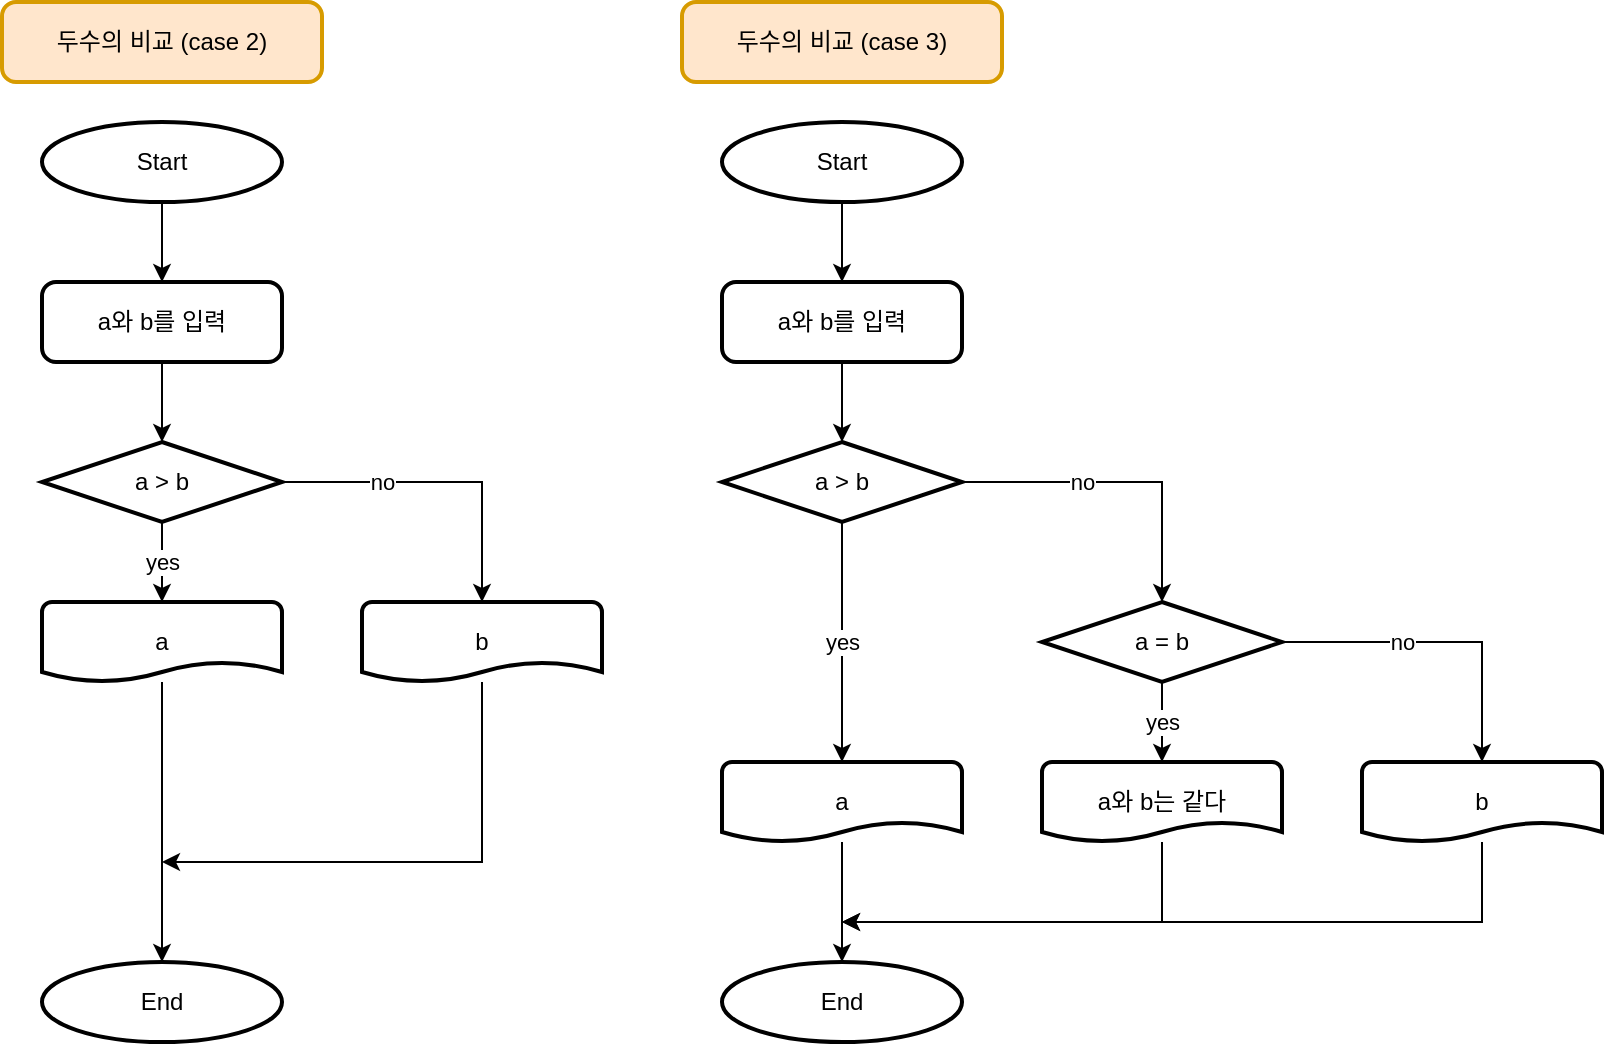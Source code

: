 <mxfile version="16.4.0" type="device"><diagram id="tWtX_jCeoCiz6EEbBjKJ" name="페이지-1"><mxGraphModel dx="1038" dy="649" grid="1" gridSize="10" guides="1" tooltips="1" connect="1" arrows="1" fold="1" page="1" pageScale="1" pageWidth="827" pageHeight="1169" math="0" shadow="0"><root><mxCell id="0"/><mxCell id="1" parent="0"/><mxCell id="u6j_UzDKpKS5rUQfBuNI-1" style="edgeStyle=orthogonalEdgeStyle;rounded=0;orthogonalLoop=1;jettySize=auto;html=1;entryX=0.5;entryY=0;entryDx=0;entryDy=0;" edge="1" parent="1" source="u6j_UzDKpKS5rUQfBuNI-2" target="u6j_UzDKpKS5rUQfBuNI-4"><mxGeometry relative="1" as="geometry"/></mxCell><mxCell id="u6j_UzDKpKS5rUQfBuNI-2" value="Start" style="strokeWidth=2;html=1;shape=mxgraph.flowchart.start_2;whiteSpace=wrap;" vertex="1" parent="1"><mxGeometry x="380" y="80" width="120" height="40" as="geometry"/></mxCell><mxCell id="u6j_UzDKpKS5rUQfBuNI-3" style="edgeStyle=orthogonalEdgeStyle;rounded=0;orthogonalLoop=1;jettySize=auto;html=1;entryX=0.5;entryY=0;entryDx=0;entryDy=0;entryPerimeter=0;" edge="1" parent="1" source="u6j_UzDKpKS5rUQfBuNI-4" target="u6j_UzDKpKS5rUQfBuNI-7"><mxGeometry relative="1" as="geometry"/></mxCell><mxCell id="u6j_UzDKpKS5rUQfBuNI-4" value="a와 b를 입력" style="rounded=1;whiteSpace=wrap;html=1;absoluteArcSize=1;arcSize=14;strokeWidth=2;" vertex="1" parent="1"><mxGeometry x="380" y="160" width="120" height="40" as="geometry"/></mxCell><mxCell id="u6j_UzDKpKS5rUQfBuNI-5" value="yes" style="edgeStyle=orthogonalEdgeStyle;rounded=0;orthogonalLoop=1;jettySize=auto;html=1;entryX=0.5;entryY=0;entryDx=0;entryDy=0;entryPerimeter=0;" edge="1" parent="1" source="u6j_UzDKpKS5rUQfBuNI-7" target="u6j_UzDKpKS5rUQfBuNI-9"><mxGeometry relative="1" as="geometry"/></mxCell><mxCell id="u6j_UzDKpKS5rUQfBuNI-6" value="no" style="edgeStyle=orthogonalEdgeStyle;rounded=0;orthogonalLoop=1;jettySize=auto;html=1;entryX=0.5;entryY=0;entryDx=0;entryDy=0;entryPerimeter=0;" edge="1" parent="1" source="u6j_UzDKpKS5rUQfBuNI-7" target="u6j_UzDKpKS5rUQfBuNI-12"><mxGeometry x="-0.25" relative="1" as="geometry"><mxPoint as="offset"/></mxGeometry></mxCell><mxCell id="u6j_UzDKpKS5rUQfBuNI-7" value="a &amp;gt; b" style="strokeWidth=2;html=1;shape=mxgraph.flowchart.decision;whiteSpace=wrap;" vertex="1" parent="1"><mxGeometry x="380" y="240" width="120" height="40" as="geometry"/></mxCell><mxCell id="u6j_UzDKpKS5rUQfBuNI-8" style="edgeStyle=orthogonalEdgeStyle;rounded=0;orthogonalLoop=1;jettySize=auto;html=1;entryX=0.5;entryY=0;entryDx=0;entryDy=0;entryPerimeter=0;" edge="1" parent="1" source="u6j_UzDKpKS5rUQfBuNI-9" target="u6j_UzDKpKS5rUQfBuNI-17"><mxGeometry relative="1" as="geometry"/></mxCell><mxCell id="u6j_UzDKpKS5rUQfBuNI-9" value="a" style="strokeWidth=2;html=1;shape=mxgraph.flowchart.document2;whiteSpace=wrap;size=0.25;" vertex="1" parent="1"><mxGeometry x="380" y="400" width="120" height="40" as="geometry"/></mxCell><mxCell id="u6j_UzDKpKS5rUQfBuNI-10" value="yes" style="edgeStyle=orthogonalEdgeStyle;rounded=0;orthogonalLoop=1;jettySize=auto;html=1;entryX=0.5;entryY=0;entryDx=0;entryDy=0;entryPerimeter=0;" edge="1" parent="1" source="u6j_UzDKpKS5rUQfBuNI-12" target="u6j_UzDKpKS5rUQfBuNI-14"><mxGeometry relative="1" as="geometry"/></mxCell><mxCell id="u6j_UzDKpKS5rUQfBuNI-11" value="no" style="edgeStyle=orthogonalEdgeStyle;rounded=0;orthogonalLoop=1;jettySize=auto;html=1;entryX=0.5;entryY=0;entryDx=0;entryDy=0;entryPerimeter=0;" edge="1" parent="1" source="u6j_UzDKpKS5rUQfBuNI-12" target="u6j_UzDKpKS5rUQfBuNI-16"><mxGeometry x="-0.25" relative="1" as="geometry"><mxPoint as="offset"/></mxGeometry></mxCell><mxCell id="u6j_UzDKpKS5rUQfBuNI-12" value="a = b" style="strokeWidth=2;html=1;shape=mxgraph.flowchart.decision;whiteSpace=wrap;" vertex="1" parent="1"><mxGeometry x="540" y="320" width="120" height="40" as="geometry"/></mxCell><mxCell id="u6j_UzDKpKS5rUQfBuNI-13" style="edgeStyle=orthogonalEdgeStyle;rounded=0;orthogonalLoop=1;jettySize=auto;html=1;" edge="1" parent="1" source="u6j_UzDKpKS5rUQfBuNI-14"><mxGeometry relative="1" as="geometry"><mxPoint x="440" y="480" as="targetPoint"/><Array as="points"><mxPoint x="600" y="480"/></Array></mxGeometry></mxCell><mxCell id="u6j_UzDKpKS5rUQfBuNI-14" value="a와 b는 같다" style="strokeWidth=2;html=1;shape=mxgraph.flowchart.document2;whiteSpace=wrap;size=0.25;" vertex="1" parent="1"><mxGeometry x="540" y="400" width="120" height="40" as="geometry"/></mxCell><mxCell id="u6j_UzDKpKS5rUQfBuNI-15" style="edgeStyle=orthogonalEdgeStyle;rounded=0;orthogonalLoop=1;jettySize=auto;html=1;" edge="1" parent="1" source="u6j_UzDKpKS5rUQfBuNI-16"><mxGeometry relative="1" as="geometry"><mxPoint x="440" y="480" as="targetPoint"/><Array as="points"><mxPoint x="760" y="480"/></Array></mxGeometry></mxCell><mxCell id="u6j_UzDKpKS5rUQfBuNI-16" value="b" style="strokeWidth=2;html=1;shape=mxgraph.flowchart.document2;whiteSpace=wrap;size=0.25;" vertex="1" parent="1"><mxGeometry x="700" y="400" width="120" height="40" as="geometry"/></mxCell><mxCell id="u6j_UzDKpKS5rUQfBuNI-17" value="End" style="strokeWidth=2;html=1;shape=mxgraph.flowchart.start_2;whiteSpace=wrap;" vertex="1" parent="1"><mxGeometry x="380" y="500" width="120" height="40" as="geometry"/></mxCell><mxCell id="u6j_UzDKpKS5rUQfBuNI-18" value="두수의 비교 (case 3)" style="rounded=1;whiteSpace=wrap;html=1;absoluteArcSize=1;arcSize=14;strokeWidth=2;fillColor=#ffe6cc;strokeColor=#d79b00;" vertex="1" parent="1"><mxGeometry x="360" y="20" width="160" height="40" as="geometry"/></mxCell><mxCell id="u6j_UzDKpKS5rUQfBuNI-28" style="edgeStyle=orthogonalEdgeStyle;rounded=0;orthogonalLoop=1;jettySize=auto;html=1;entryX=0.5;entryY=0;entryDx=0;entryDy=0;" edge="1" parent="1" source="u6j_UzDKpKS5rUQfBuNI-29" target="u6j_UzDKpKS5rUQfBuNI-31"><mxGeometry relative="1" as="geometry"/></mxCell><mxCell id="u6j_UzDKpKS5rUQfBuNI-29" value="Start" style="strokeWidth=2;html=1;shape=mxgraph.flowchart.start_2;whiteSpace=wrap;" vertex="1" parent="1"><mxGeometry x="40" y="80" width="120" height="40" as="geometry"/></mxCell><mxCell id="u6j_UzDKpKS5rUQfBuNI-30" style="edgeStyle=orthogonalEdgeStyle;rounded=0;orthogonalLoop=1;jettySize=auto;html=1;entryX=0.5;entryY=0;entryDx=0;entryDy=0;entryPerimeter=0;" edge="1" parent="1" source="u6j_UzDKpKS5rUQfBuNI-31" target="u6j_UzDKpKS5rUQfBuNI-33"><mxGeometry relative="1" as="geometry"/></mxCell><mxCell id="u6j_UzDKpKS5rUQfBuNI-31" value="a와 b를 입력" style="rounded=1;whiteSpace=wrap;html=1;absoluteArcSize=1;arcSize=14;strokeWidth=2;" vertex="1" parent="1"><mxGeometry x="40" y="160" width="120" height="40" as="geometry"/></mxCell><mxCell id="u6j_UzDKpKS5rUQfBuNI-32" value="yes" style="edgeStyle=orthogonalEdgeStyle;rounded=0;orthogonalLoop=1;jettySize=auto;html=1;entryX=0.5;entryY=0;entryDx=0;entryDy=0;entryPerimeter=0;" edge="1" parent="1" source="u6j_UzDKpKS5rUQfBuNI-33" target="u6j_UzDKpKS5rUQfBuNI-35"><mxGeometry relative="1" as="geometry"/></mxCell><mxCell id="u6j_UzDKpKS5rUQfBuNI-38" value="no" style="edgeStyle=orthogonalEdgeStyle;rounded=0;orthogonalLoop=1;jettySize=auto;html=1;entryX=0.5;entryY=0;entryDx=0;entryDy=0;entryPerimeter=0;" edge="1" parent="1" source="u6j_UzDKpKS5rUQfBuNI-33" target="u6j_UzDKpKS5rUQfBuNI-37"><mxGeometry x="-0.375" relative="1" as="geometry"><mxPoint as="offset"/></mxGeometry></mxCell><mxCell id="u6j_UzDKpKS5rUQfBuNI-33" value="a &amp;gt; b" style="strokeWidth=2;html=1;shape=mxgraph.flowchart.decision;whiteSpace=wrap;" vertex="1" parent="1"><mxGeometry x="40" y="240" width="120" height="40" as="geometry"/></mxCell><mxCell id="u6j_UzDKpKS5rUQfBuNI-34" style="edgeStyle=orthogonalEdgeStyle;rounded=0;orthogonalLoop=1;jettySize=auto;html=1;entryX=0.5;entryY=0;entryDx=0;entryDy=0;entryPerimeter=0;" edge="1" parent="1" source="u6j_UzDKpKS5rUQfBuNI-35" target="u6j_UzDKpKS5rUQfBuNI-36"><mxGeometry relative="1" as="geometry"/></mxCell><mxCell id="u6j_UzDKpKS5rUQfBuNI-35" value="a" style="strokeWidth=2;html=1;shape=mxgraph.flowchart.document2;whiteSpace=wrap;size=0.25;" vertex="1" parent="1"><mxGeometry x="40" y="320" width="120" height="40" as="geometry"/></mxCell><mxCell id="u6j_UzDKpKS5rUQfBuNI-36" value="End" style="strokeWidth=2;html=1;shape=mxgraph.flowchart.start_2;whiteSpace=wrap;" vertex="1" parent="1"><mxGeometry x="40" y="500" width="120" height="40" as="geometry"/></mxCell><mxCell id="u6j_UzDKpKS5rUQfBuNI-39" style="edgeStyle=orthogonalEdgeStyle;rounded=0;orthogonalLoop=1;jettySize=auto;html=1;" edge="1" parent="1" source="u6j_UzDKpKS5rUQfBuNI-37"><mxGeometry relative="1" as="geometry"><mxPoint x="100" y="450" as="targetPoint"/><Array as="points"><mxPoint x="260" y="450"/></Array></mxGeometry></mxCell><mxCell id="u6j_UzDKpKS5rUQfBuNI-37" value="b" style="strokeWidth=2;html=1;shape=mxgraph.flowchart.document2;whiteSpace=wrap;size=0.25;" vertex="1" parent="1"><mxGeometry x="200" y="320" width="120" height="40" as="geometry"/></mxCell><mxCell id="u6j_UzDKpKS5rUQfBuNI-40" value="두수의 비교 (case 2)" style="rounded=1;whiteSpace=wrap;html=1;absoluteArcSize=1;arcSize=14;strokeWidth=2;fillColor=#ffe6cc;strokeColor=#d79b00;" vertex="1" parent="1"><mxGeometry x="20" y="20" width="160" height="40" as="geometry"/></mxCell></root></mxGraphModel></diagram></mxfile>